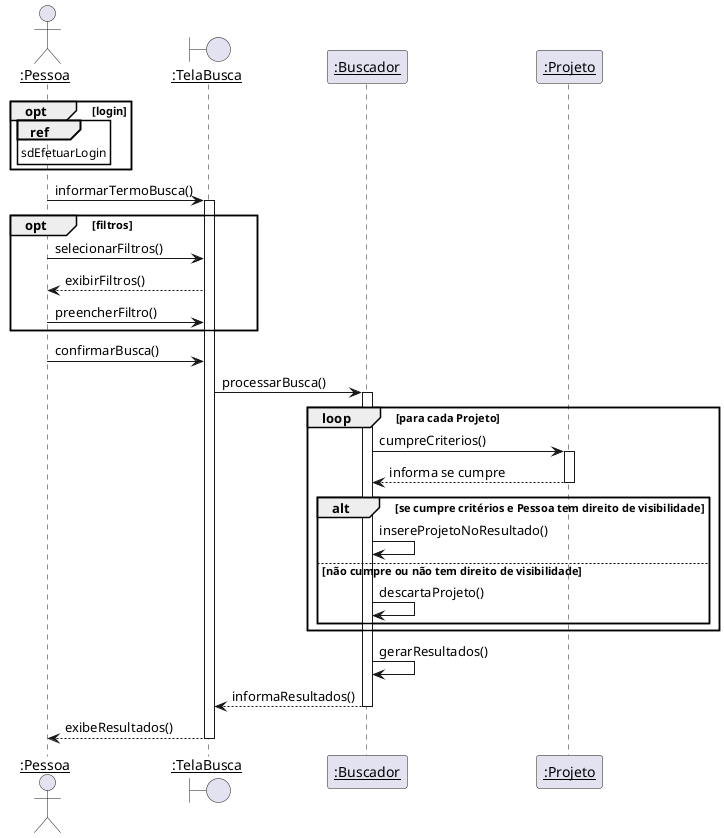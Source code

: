 @startuml
skinparam sequenceParticipant underline

actor ":Pessoa" as Pessoa
boundary ":TelaBusca" as TelaBusca
participant ":Buscador" as Buscador
participant ":Projeto" as Projeto

opt login
ref over Pessoa : sdEfetuarLogin
end
Pessoa -> TelaBusca ++: informarTermoBusca()
opt filtros
    Pessoa -> TelaBusca : selecionarFiltros()
    TelaBusca --> Pessoa : exibirFiltros()
    Pessoa -> TelaBusca : preencherFiltro()
end
Pessoa -> TelaBusca : confirmarBusca()

TelaBusca -> Buscador ++: processarBusca()
loop para cada Projeto
    Buscador -> Projeto  ++: cumpreCriterios()
    Projeto --> Buscador --: informa se cumpre
    alt se cumpre critérios e Pessoa tem direito de visibilidade
        Buscador -> Buscador : insereProjetoNoResultado()
    else não cumpre ou não tem direito de visibilidade
        Buscador -> Buscador : descartaProjeto()
    end
end
Buscador -> Buscador : gerarResultados()
Buscador --> TelaBusca --: informaResultados()
TelaBusca --> Pessoa --: exibeResultados()
@enduml
